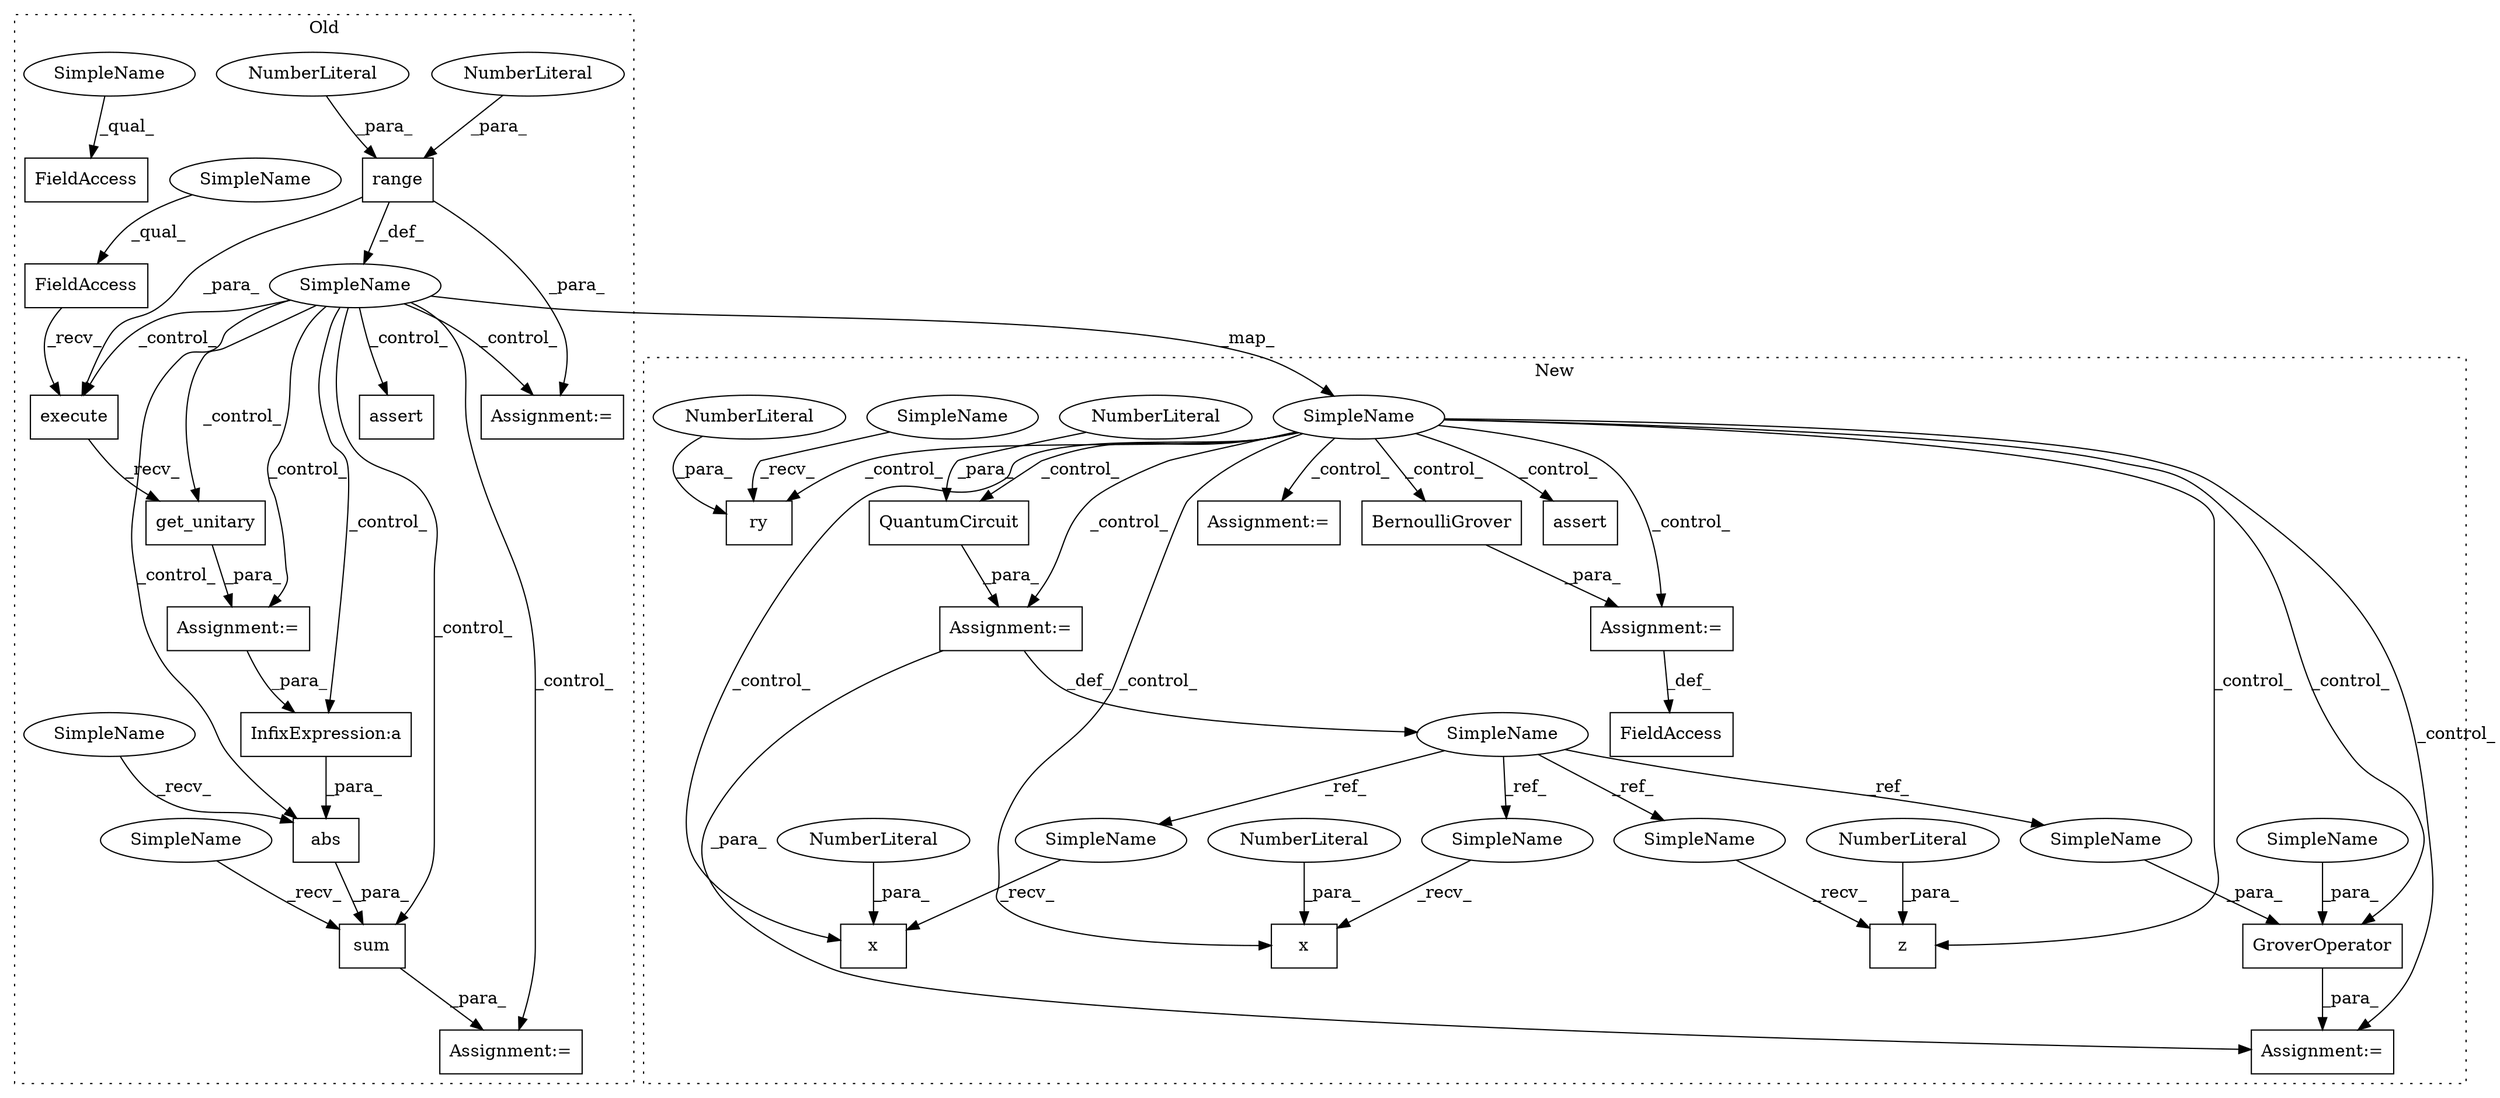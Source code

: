 digraph G {
subgraph cluster0 {
1 [label="execute" a="32" s="6721,6743" l="8,1" shape="box"];
4 [label="SimpleName" a="42" s="5417" l="1" shape="ellipse"];
6 [label="get_unitary" a="32" s="6745" l="13" shape="box"];
7 [label="range" a="32" s="5421,5430" l="6,1" shape="box"];
9 [label="sum" a="32" s="6777,6825" l="4,1" shape="box"];
12 [label="FieldAccess" a="22" s="6707" l="13" shape="box"];
13 [label="assert" a="32" s="6839,6863" l="18,1" shape="box"];
15 [label="InfixExpression:a" a="27" s="6805" l="3" shape="box"];
18 [label="NumberLiteral" a="34" s="5429" l="1" shape="ellipse"];
19 [label="NumberLiteral" a="34" s="5427" l="1" shape="ellipse"];
24 [label="abs" a="32" s="6787,6824" l="4,1" shape="box"];
25 [label="FieldAccess" a="22" s="6589" l="13" shape="box"];
30 [label="Assignment:=" a="7" s="6770" l="1" shape="box"];
32 [label="Assignment:=" a="7" s="6706" l="1" shape="box"];
34 [label="Assignment:=" a="7" s="6144" l="1" shape="box"];
42 [label="SimpleName" a="42" s="6707" l="4" shape="ellipse"];
43 [label="SimpleName" a="42" s="6589" l="4" shape="ellipse"];
44 [label="SimpleName" a="42" s="6781" l="5" shape="ellipse"];
45 [label="SimpleName" a="42" s="6771" l="5" shape="ellipse"];
label = "Old";
style="dotted";
}
subgraph cluster1 {
2 [label="BernoulliGrover" a="32" s="4166,4186" l="16,1" shape="box"];
3 [label="SimpleName" a="42" s="3685" l="1" shape="ellipse"];
5 [label="Assignment:=" a="7" s="3908" l="1" shape="box"];
8 [label="ry" a="32" s="4557,4567" l="3,1" shape="box"];
10 [label="assert" a="32" s="5003,5057" l="12,1" shape="box"];
11 [label="FieldAccess" a="22" s="4146" l="19" shape="box"];
14 [label="QuantumCircuit" a="32" s="4404,4420" l="15,1" shape="box"];
16 [label="NumberLiteral" a="34" s="4419" l="1" shape="ellipse"];
17 [label="NumberLiteral" a="34" s="4566" l="1" shape="ellipse"];
20 [label="GroverOperator" a="32" s="4588,4627" l="15,1" shape="box"];
21 [label="SimpleName" a="42" s="4397" l="6" shape="ellipse"];
22 [label="x" a="32" s="4438,4441" l="2,1" shape="box"];
23 [label="NumberLiteral" a="34" s="4440" l="1" shape="ellipse"];
26 [label="x" a="32" s="4480,4483" l="2,1" shape="box"];
27 [label="NumberLiteral" a="34" s="4482" l="1" shape="ellipse"];
28 [label="z" a="32" s="4459,4462" l="2,1" shape="box"];
29 [label="NumberLiteral" a="34" s="4461" l="1" shape="ellipse"];
31 [label="Assignment:=" a="7" s="4165" l="1" shape="box"];
33 [label="Assignment:=" a="7" s="4587" l="1" shape="box"];
35 [label="Assignment:=" a="7" s="4403" l="1" shape="box"];
36 [label="SimpleName" a="42" s="4610" l="17" shape="ellipse"];
37 [label="SimpleName" a="42" s="4539" l="17" shape="ellipse"];
38 [label="SimpleName" a="42" s="4431" l="6" shape="ellipse"];
39 [label="SimpleName" a="42" s="4473" l="6" shape="ellipse"];
40 [label="SimpleName" a="42" s="4603" l="6" shape="ellipse"];
41 [label="SimpleName" a="42" s="4452" l="6" shape="ellipse"];
label = "New";
style="dotted";
}
1 -> 6 [label="_recv_"];
2 -> 31 [label="_para_"];
3 -> 20 [label="_control_"];
3 -> 28 [label="_control_"];
3 -> 33 [label="_control_"];
3 -> 10 [label="_control_"];
3 -> 26 [label="_control_"];
3 -> 14 [label="_control_"];
3 -> 5 [label="_control_"];
3 -> 8 [label="_control_"];
3 -> 31 [label="_control_"];
3 -> 35 [label="_control_"];
3 -> 2 [label="_control_"];
3 -> 22 [label="_control_"];
4 -> 9 [label="_control_"];
4 -> 34 [label="_control_"];
4 -> 13 [label="_control_"];
4 -> 6 [label="_control_"];
4 -> 24 [label="_control_"];
4 -> 32 [label="_control_"];
4 -> 1 [label="_control_"];
4 -> 15 [label="_control_"];
4 -> 30 [label="_control_"];
4 -> 3 [label="_map_"];
6 -> 32 [label="_para_"];
7 -> 34 [label="_para_"];
7 -> 1 [label="_para_"];
7 -> 4 [label="_def_"];
9 -> 30 [label="_para_"];
12 -> 1 [label="_recv_"];
14 -> 35 [label="_para_"];
15 -> 24 [label="_para_"];
16 -> 14 [label="_para_"];
17 -> 8 [label="_para_"];
18 -> 7 [label="_para_"];
19 -> 7 [label="_para_"];
20 -> 33 [label="_para_"];
21 -> 41 [label="_ref_"];
21 -> 38 [label="_ref_"];
21 -> 39 [label="_ref_"];
21 -> 40 [label="_ref_"];
23 -> 22 [label="_para_"];
24 -> 9 [label="_para_"];
27 -> 26 [label="_para_"];
29 -> 28 [label="_para_"];
31 -> 11 [label="_def_"];
32 -> 15 [label="_para_"];
35 -> 21 [label="_def_"];
35 -> 33 [label="_para_"];
36 -> 20 [label="_para_"];
37 -> 8 [label="_recv_"];
38 -> 22 [label="_recv_"];
39 -> 26 [label="_recv_"];
40 -> 20 [label="_para_"];
41 -> 28 [label="_recv_"];
42 -> 12 [label="_qual_"];
43 -> 25 [label="_qual_"];
44 -> 24 [label="_recv_"];
45 -> 9 [label="_recv_"];
}